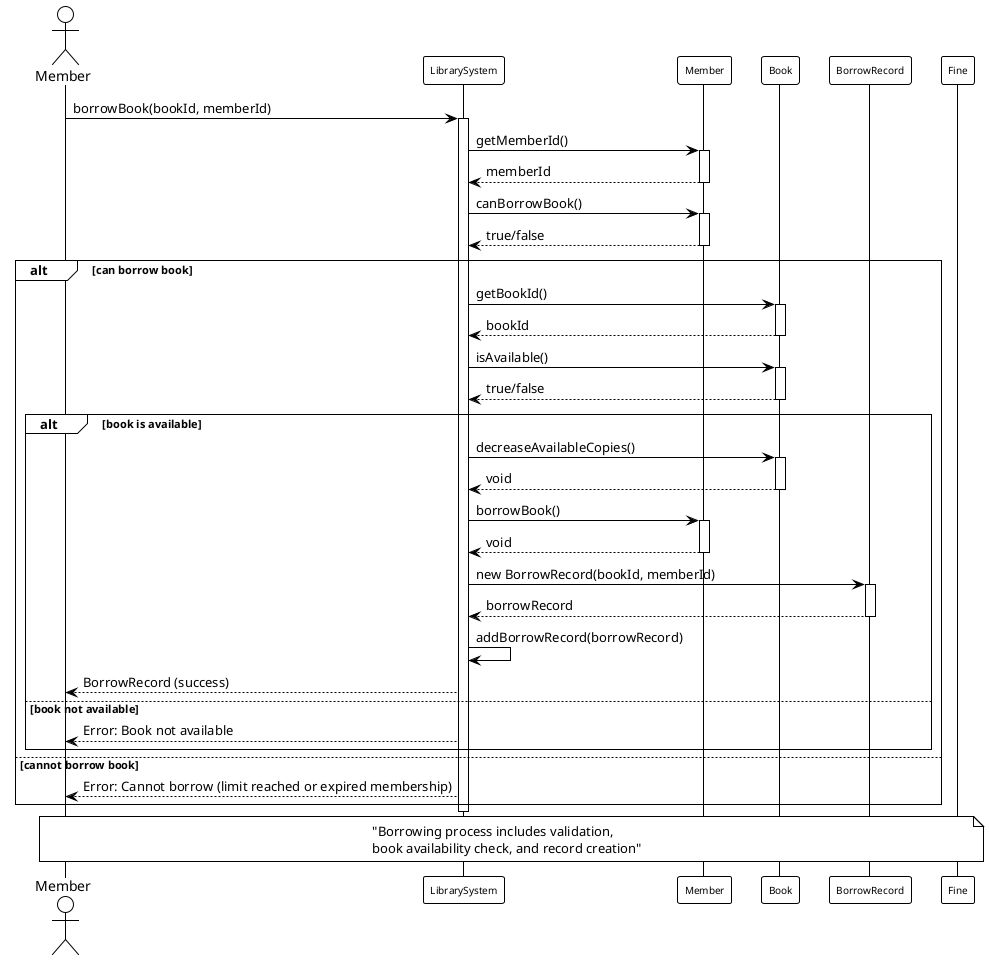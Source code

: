 @startuml Library Management System - Book Borrowing Sequence Diagram

!theme plain
skinparam sequenceFontSize 10
skinparam participantFontSize 10

actor Member as M
participant "LibrarySystem" as LS
participant "Member" as MEM
participant "Book" as B
participant "BorrowRecord" as BR
participant "Fine" as F

M -> LS: borrowBook(bookId, memberId)
activate LS

LS -> MEM: getMemberId()
activate MEM
MEM --> LS: memberId
deactivate MEM

LS -> MEM: canBorrowBook()
activate MEM
MEM --> LS: true/false
deactivate MEM

alt can borrow book
    LS -> B: getBookId()
    activate B
    B --> LS: bookId
    deactivate B
    
    LS -> B: isAvailable()
    activate B
    B --> LS: true/false
    deactivate B
    
    alt book is available
        LS -> B: decreaseAvailableCopies()
        activate B
        B --> LS: void
        deactivate B
        
        LS -> MEM: borrowBook()
        activate MEM
        MEM --> LS: void
        deactivate MEM
        
        LS -> BR: new BorrowRecord(bookId, memberId)
        activate BR
        BR --> LS: borrowRecord
        deactivate BR
        
        LS -> LS: addBorrowRecord(borrowRecord)
        
        LS --> M: BorrowRecord (success)
        
    else book not available
        LS --> M: Error: Book not available
    end
    
else cannot borrow book
    LS --> M: Error: Cannot borrow (limit reached or expired membership)
end

deactivate LS

note over M, F : "Borrowing process includes validation,\nbook availability check, and record creation"

@enduml

